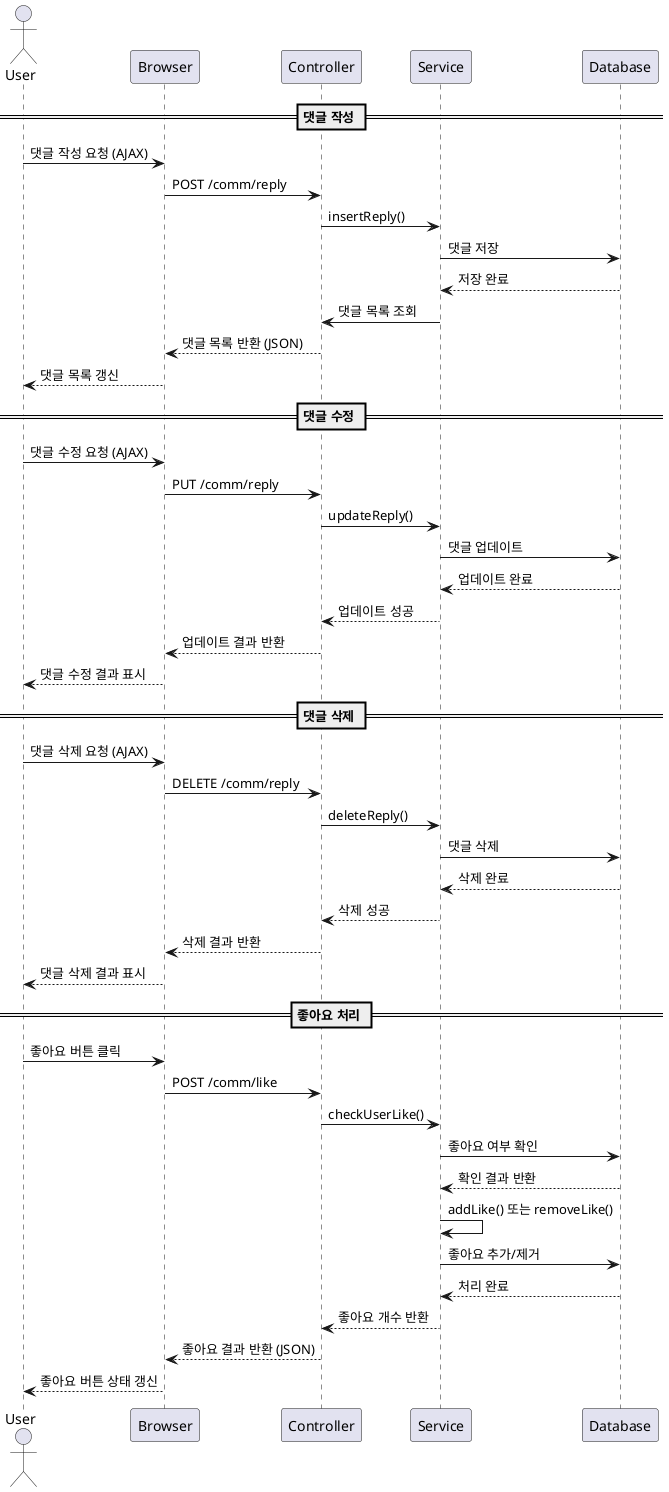 @startuml
actor User
participant Browser
participant Controller
participant Service
participant Database

== 댓글 작성 ==
User -> Browser : 댓글 작성 요청 (AJAX)
Browser -> Controller : POST /comm/reply
Controller -> Service : insertReply()
Service -> Database : 댓글 저장
Database --> Service : 저장 완료
Service -> Controller : 댓글 목록 조회
Controller --> Browser : 댓글 목록 반환 (JSON)
Browser --> User : 댓글 목록 갱신

== 댓글 수정 ==
User -> Browser : 댓글 수정 요청 (AJAX)
Browser -> Controller : PUT /comm/reply
Controller -> Service : updateReply()
Service -> Database : 댓글 업데이트
Database --> Service : 업데이트 완료
Service --> Controller : 업데이트 성공
Controller --> Browser : 업데이트 결과 반환
Browser --> User : 댓글 수정 결과 표시

== 댓글 삭제 ==
User -> Browser : 댓글 삭제 요청 (AJAX)
Browser -> Controller : DELETE /comm/reply
Controller -> Service : deleteReply()
Service -> Database : 댓글 삭제
Database --> Service : 삭제 완료
Service --> Controller : 삭제 성공
Controller --> Browser : 삭제 결과 반환
Browser --> User : 댓글 삭제 결과 표시

== 좋아요 처리 ==
User -> Browser : 좋아요 버튼 클릭
Browser -> Controller : POST /comm/like
Controller -> Service : checkUserLike()
Service -> Database : 좋아요 여부 확인
Database --> Service : 확인 결과 반환
Service -> Service : addLike() 또는 removeLike()
Service -> Database : 좋아요 추가/제거
Database --> Service : 처리 완료
Service --> Controller : 좋아요 개수 반환
Controller --> Browser : 좋아요 결과 반환 (JSON)
Browser --> User : 좋아요 버튼 상태 갱신
@enduml